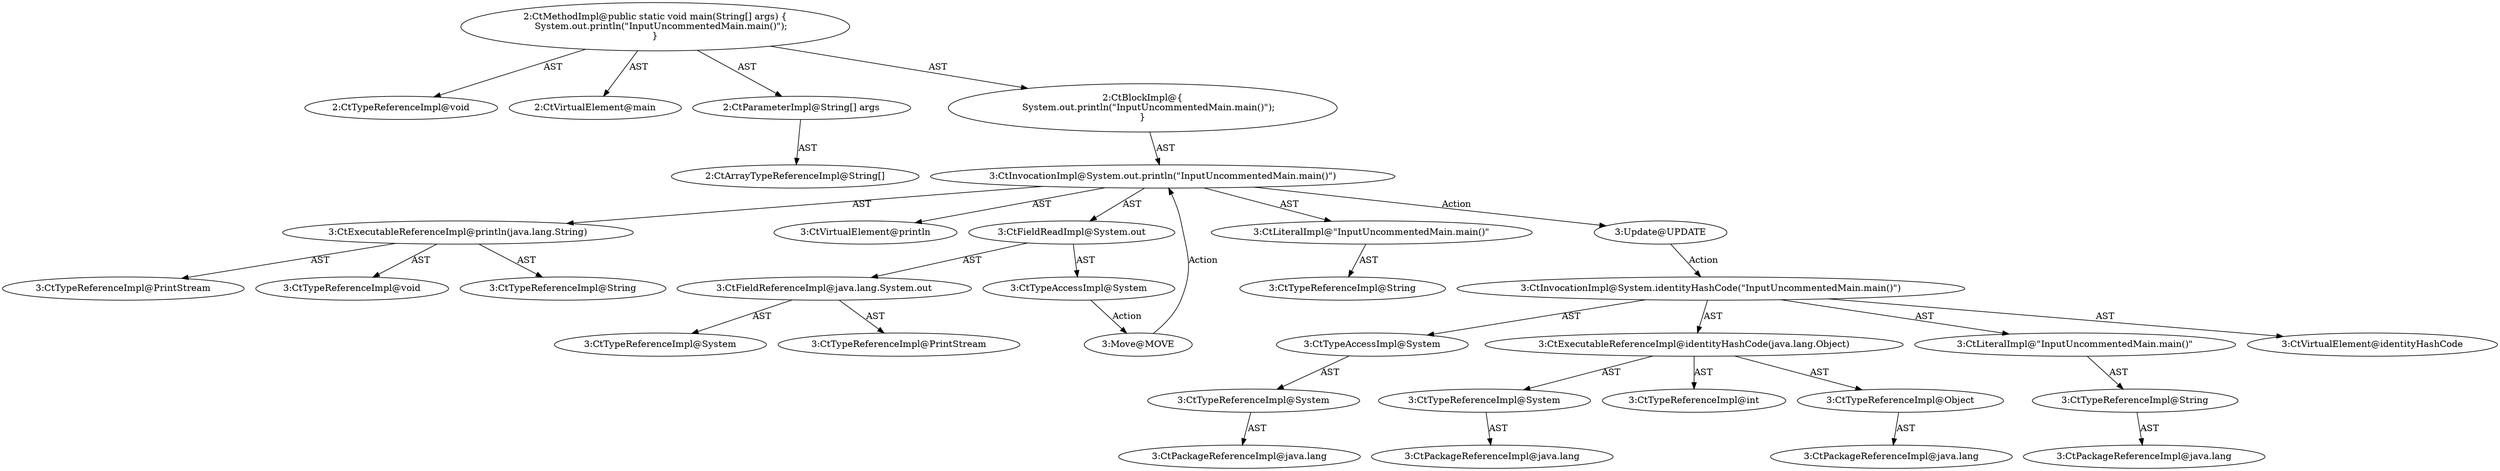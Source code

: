 digraph "main#?,String[]" {
0 [label="2:CtTypeReferenceImpl@void" shape=ellipse]
1 [label="2:CtVirtualElement@main" shape=ellipse]
2 [label="2:CtParameterImpl@String[] args" shape=ellipse]
3 [label="2:CtArrayTypeReferenceImpl@String[]" shape=ellipse]
4 [label="3:CtExecutableReferenceImpl@println(java.lang.String)" shape=ellipse]
5 [label="3:CtTypeReferenceImpl@PrintStream" shape=ellipse]
6 [label="3:CtTypeReferenceImpl@void" shape=ellipse]
7 [label="3:CtTypeReferenceImpl@String" shape=ellipse]
8 [label="3:CtVirtualElement@println" shape=ellipse]
9 [label="3:CtFieldReferenceImpl@java.lang.System.out" shape=ellipse]
10 [label="3:CtTypeReferenceImpl@System" shape=ellipse]
11 [label="3:CtTypeReferenceImpl@PrintStream" shape=ellipse]
12 [label="3:CtFieldReadImpl@System.out" shape=ellipse]
13 [label="3:CtTypeAccessImpl@System" shape=ellipse]
14 [label="3:CtLiteralImpl@\"InputUncommentedMain.main()\"" shape=ellipse]
15 [label="3:CtTypeReferenceImpl@String" shape=ellipse]
16 [label="3:CtInvocationImpl@System.out.println(\"InputUncommentedMain.main()\")" shape=ellipse]
17 [label="2:CtBlockImpl@\{
    System.out.println(\"InputUncommentedMain.main()\");
\}" shape=ellipse]
18 [label="2:CtMethodImpl@public static void main(String[] args) \{
    System.out.println(\"InputUncommentedMain.main()\");
\}" shape=ellipse]
19 [label="3:Update@UPDATE" shape=ellipse]
20 [label="3:CtPackageReferenceImpl@java.lang" shape=ellipse]
21 [label="3:CtTypeReferenceImpl@System" shape=ellipse]
22 [label="3:CtTypeAccessImpl@System" shape=ellipse]
23 [label="3:CtPackageReferenceImpl@java.lang" shape=ellipse]
24 [label="3:CtTypeReferenceImpl@System" shape=ellipse]
25 [label="3:CtTypeReferenceImpl@int" shape=ellipse]
26 [label="3:CtPackageReferenceImpl@java.lang" shape=ellipse]
27 [label="3:CtTypeReferenceImpl@Object" shape=ellipse]
28 [label="3:CtExecutableReferenceImpl@identityHashCode(java.lang.Object)" shape=ellipse]
29 [label="3:CtPackageReferenceImpl@java.lang" shape=ellipse]
30 [label="3:CtTypeReferenceImpl@String" shape=ellipse]
31 [label="3:CtLiteralImpl@\"InputUncommentedMain.main()\"" shape=ellipse]
32 [label="3:CtInvocationImpl@System.identityHashCode(\"InputUncommentedMain.main()\")" shape=ellipse]
33 [label="3:CtVirtualElement@identityHashCode" shape=ellipse]
34 [label="3:Move@MOVE" shape=ellipse]
2 -> 3 [label="AST"];
4 -> 5 [label="AST"];
4 -> 6 [label="AST"];
4 -> 7 [label="AST"];
9 -> 10 [label="AST"];
9 -> 11 [label="AST"];
12 -> 13 [label="AST"];
12 -> 9 [label="AST"];
13 -> 34 [label="Action"];
14 -> 15 [label="AST"];
16 -> 8 [label="AST"];
16 -> 12 [label="AST"];
16 -> 4 [label="AST"];
16 -> 14 [label="AST"];
16 -> 19 [label="Action"];
17 -> 16 [label="AST"];
18 -> 1 [label="AST"];
18 -> 0 [label="AST"];
18 -> 2 [label="AST"];
18 -> 17 [label="AST"];
19 -> 32 [label="Action"];
21 -> 20 [label="AST"];
22 -> 21 [label="AST"];
24 -> 23 [label="AST"];
27 -> 26 [label="AST"];
28 -> 24 [label="AST"];
28 -> 25 [label="AST"];
28 -> 27 [label="AST"];
30 -> 29 [label="AST"];
31 -> 30 [label="AST"];
32 -> 33 [label="AST"];
32 -> 22 [label="AST"];
32 -> 28 [label="AST"];
32 -> 31 [label="AST"];
34 -> 16 [label="Action"];
}